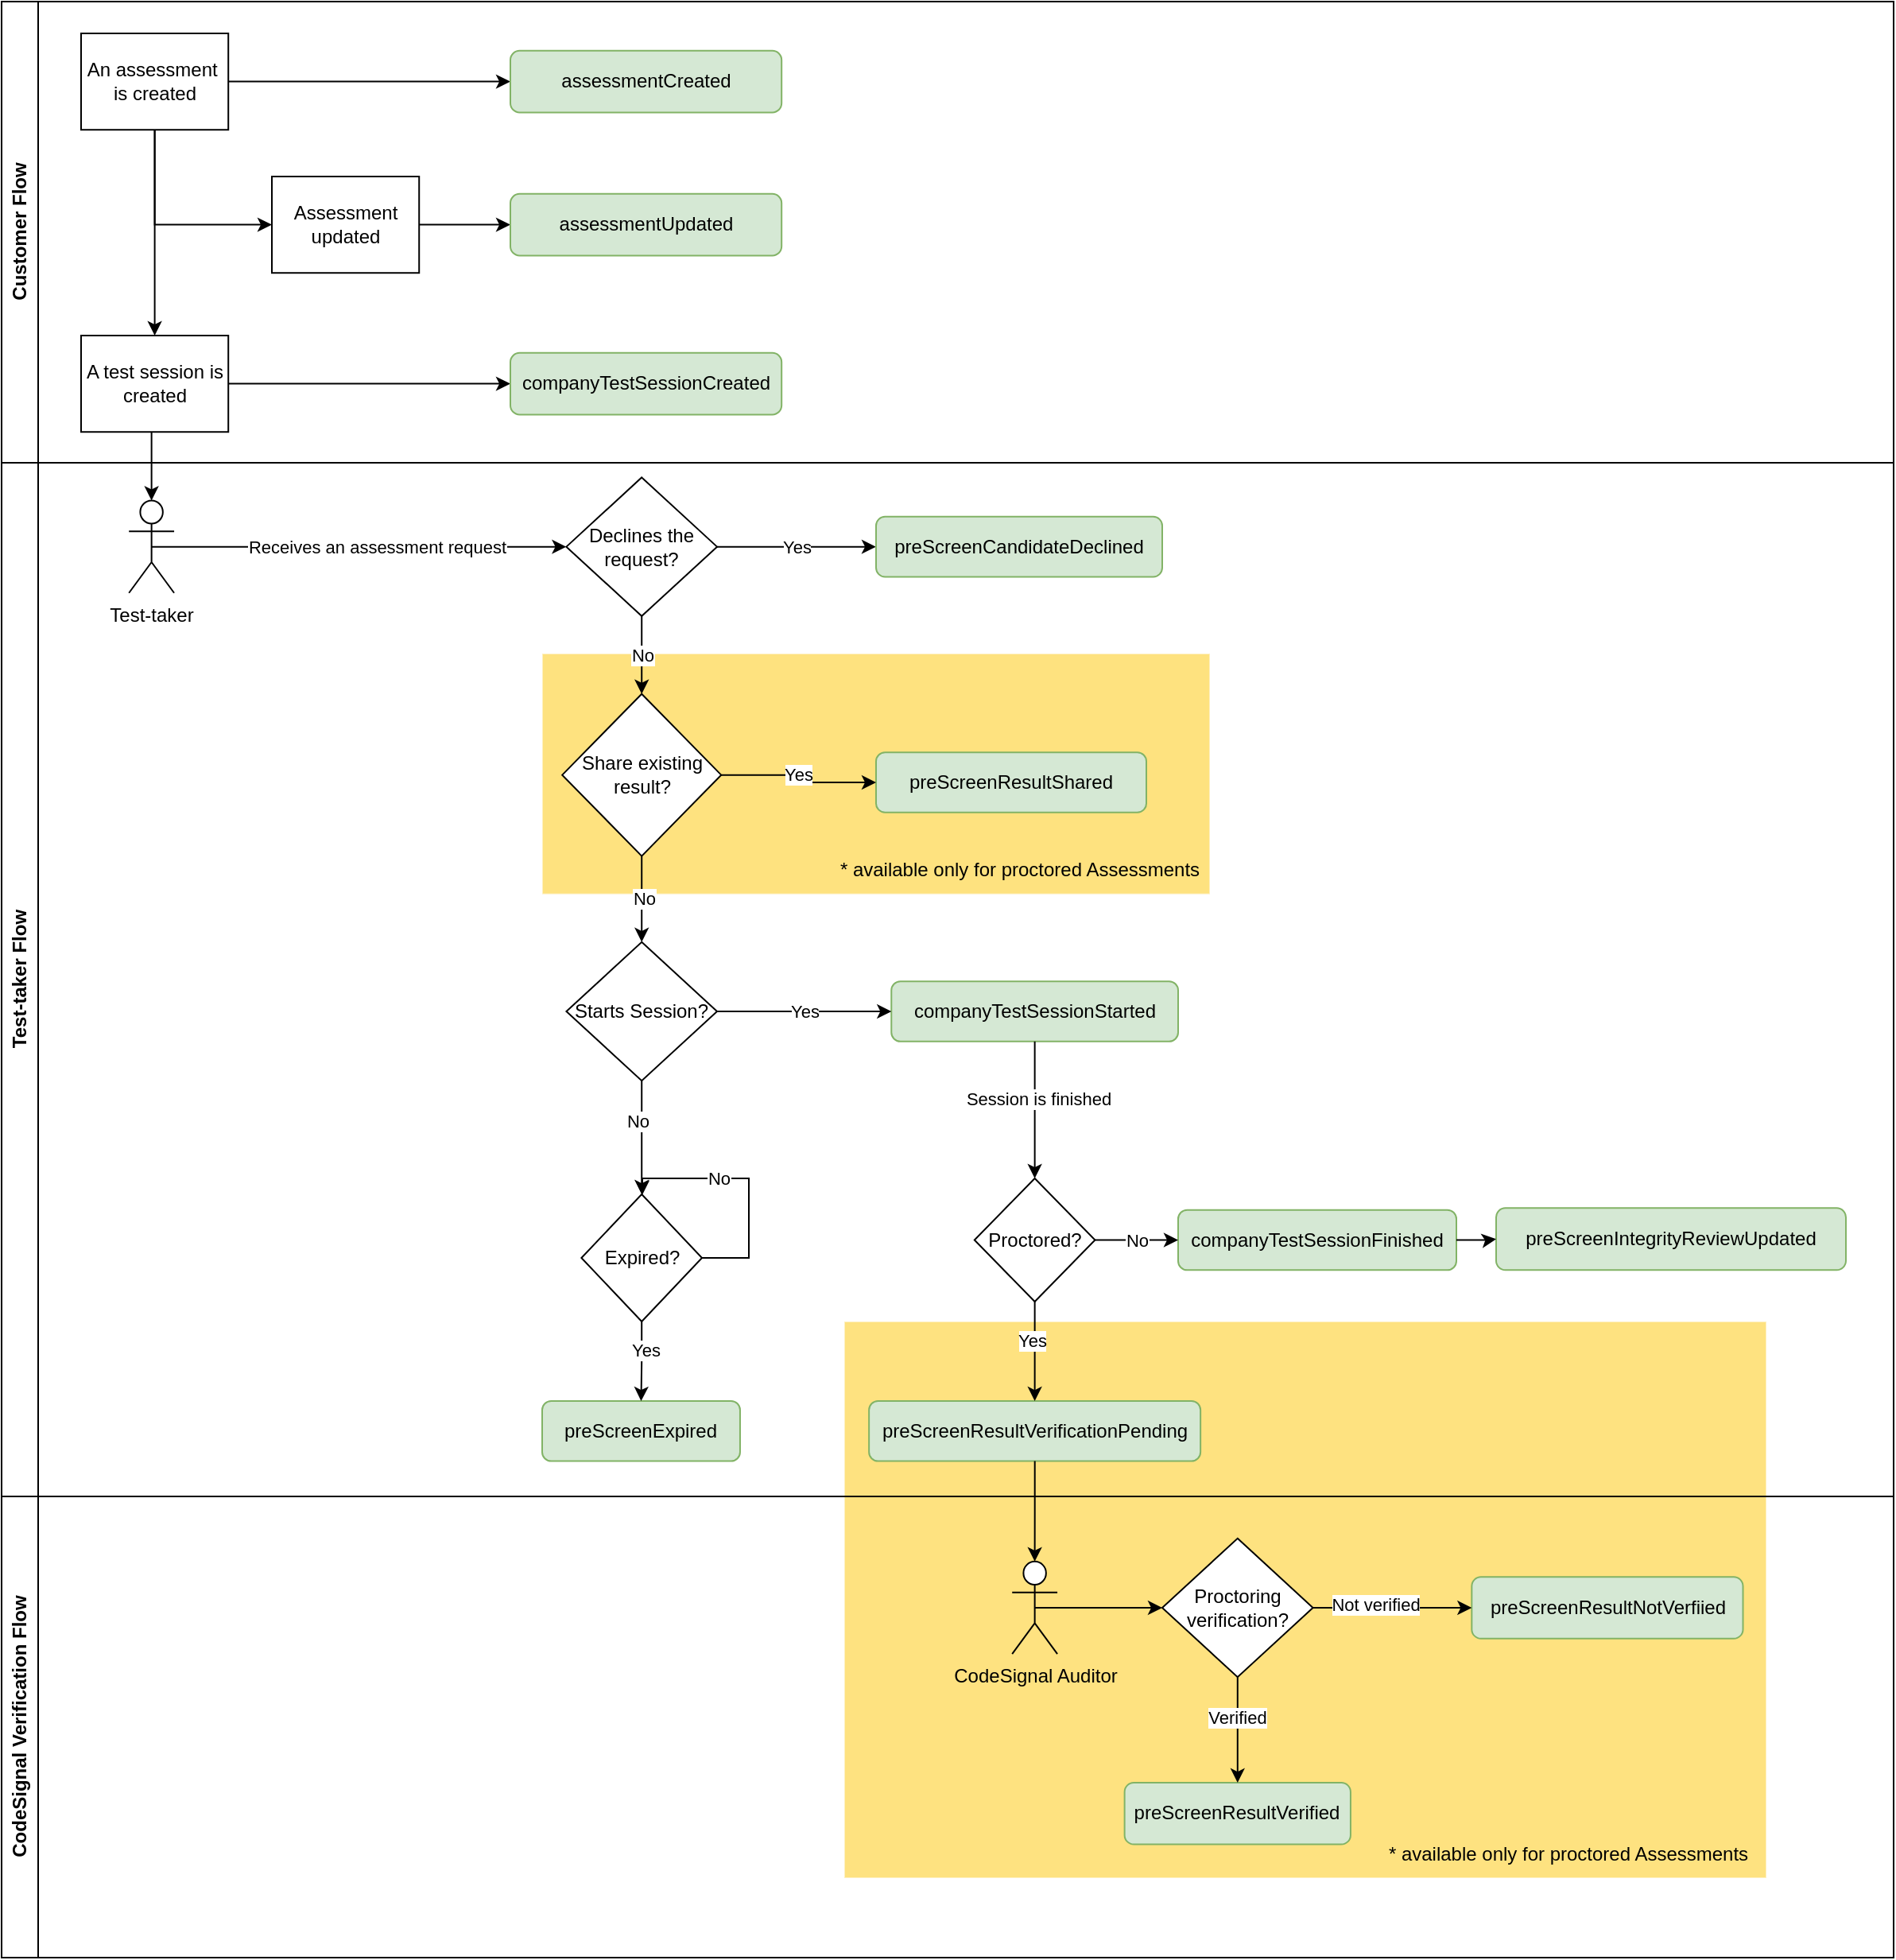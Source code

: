 <mxfile version="27.0.5" pages="2">
  <diagram name="Full e2e flow" id="-uLIBS3auZqD2o7VAEEH">
    <mxGraphModel dx="2066" dy="2234" grid="1" gridSize="10" guides="1" tooltips="1" connect="1" arrows="1" fold="1" page="1" pageScale="1" pageWidth="850" pageHeight="1100" math="0" shadow="0">
      <root>
        <mxCell id="0" />
        <mxCell id="1" parent="0" />
        <mxCell id="CPpAUVVtER4mv7sOXxCY-249" value="CodeSignal Verification Flow" style="swimlane;horizontal=0;whiteSpace=wrap;html=1;" parent="1" vertex="1">
          <mxGeometry x="50" y="740" width="1190" height="290" as="geometry" />
        </mxCell>
        <mxCell id="CPpAUVVtER4mv7sOXxCY-261" value="Customer Flow" style="swimlane;horizontal=0;whiteSpace=wrap;html=1;" parent="1" vertex="1">
          <mxGeometry x="50" y="-200" width="1190" height="290" as="geometry" />
        </mxCell>
        <mxCell id="CPpAUVVtER4mv7sOXxCY-250" value="" style="rounded=0;whiteSpace=wrap;html=1;fillColor=#fec603;strokeColor=#FFFFFF;gradientColor=none;opacity=50;" parent="CPpAUVVtER4mv7sOXxCY-261" vertex="1">
          <mxGeometry x="530" y="830" width="580" height="350" as="geometry" />
        </mxCell>
        <mxCell id="CPpAUVVtER4mv7sOXxCY-251" value="preScreenResultVerified" style="rounded=1;whiteSpace=wrap;html=1;fillColor=#d5e8d4;strokeColor=#82b366;" parent="CPpAUVVtER4mv7sOXxCY-261" vertex="1">
          <mxGeometry x="706.31" y="1120.003" width="142.157" height="38.76" as="geometry" />
        </mxCell>
        <mxCell id="CPpAUVVtER4mv7sOXxCY-252" value="CodeSignal Auditor" style="shape=umlActor;verticalLabelPosition=bottom;verticalAlign=top;outlineConnect=0;html=1;" parent="CPpAUVVtER4mv7sOXxCY-261" vertex="1">
          <mxGeometry x="635.603" y="980.934" width="28.431" height="58.14" as="geometry" />
        </mxCell>
        <mxCell id="CPpAUVVtER4mv7sOXxCY-253" value="Proctoring verification?" style="rhombus;whiteSpace=wrap;html=1;" parent="CPpAUVVtER4mv7sOXxCY-261" vertex="1">
          <mxGeometry x="730.003" y="966.4" width="94.771" height="87.209" as="geometry" />
        </mxCell>
        <mxCell id="CPpAUVVtER4mv7sOXxCY-254" style="edgeStyle=orthogonalEdgeStyle;rounded=0;orthogonalLoop=1;jettySize=auto;html=1;exitX=0.5;exitY=0.5;exitDx=0;exitDy=0;exitPerimeter=0;" parent="CPpAUVVtER4mv7sOXxCY-261" source="CPpAUVVtER4mv7sOXxCY-252" target="CPpAUVVtER4mv7sOXxCY-253" edge="1">
          <mxGeometry relative="1" as="geometry" />
        </mxCell>
        <mxCell id="CPpAUVVtER4mv7sOXxCY-255" style="edgeStyle=orthogonalEdgeStyle;rounded=0;orthogonalLoop=1;jettySize=auto;html=1;exitX=0.5;exitY=1;exitDx=0;exitDy=0;entryX=0.5;entryY=0;entryDx=0;entryDy=0;" parent="CPpAUVVtER4mv7sOXxCY-261" source="CPpAUVVtER4mv7sOXxCY-253" target="CPpAUVVtER4mv7sOXxCY-251" edge="1">
          <mxGeometry relative="1" as="geometry">
            <mxPoint x="763.444" y="1227.403" as="targetPoint" />
          </mxGeometry>
        </mxCell>
        <mxCell id="CPpAUVVtER4mv7sOXxCY-256" value="Verified" style="edgeLabel;html=1;align=center;verticalAlign=middle;resizable=0;points=[];" parent="CPpAUVVtER4mv7sOXxCY-255" vertex="1" connectable="0">
          <mxGeometry x="-0.226" y="-1" relative="1" as="geometry">
            <mxPoint as="offset" />
          </mxGeometry>
        </mxCell>
        <mxCell id="CPpAUVVtER4mv7sOXxCY-257" value="preScreenResultNotVerfiied" style="rounded=1;whiteSpace=wrap;html=1;fillColor=#d5e8d4;strokeColor=#82b366;" parent="CPpAUVVtER4mv7sOXxCY-261" vertex="1">
          <mxGeometry x="924.672" y="990.624" width="170.588" height="38.76" as="geometry" />
        </mxCell>
        <mxCell id="CPpAUVVtER4mv7sOXxCY-258" style="edgeStyle=orthogonalEdgeStyle;rounded=0;orthogonalLoop=1;jettySize=auto;html=1;exitX=1;exitY=0.5;exitDx=0;exitDy=0;" parent="CPpAUVVtER4mv7sOXxCY-261" source="CPpAUVVtER4mv7sOXxCY-253" target="CPpAUVVtER4mv7sOXxCY-257" edge="1">
          <mxGeometry relative="1" as="geometry">
            <mxPoint x="950" y="1022" as="targetPoint" />
          </mxGeometry>
        </mxCell>
        <mxCell id="CPpAUVVtER4mv7sOXxCY-259" value="Not verified" style="edgeLabel;html=1;align=center;verticalAlign=middle;resizable=0;points=[];" parent="CPpAUVVtER4mv7sOXxCY-258" vertex="1" connectable="0">
          <mxGeometry x="-0.234" y="-1" relative="1" as="geometry">
            <mxPoint y="-3" as="offset" />
          </mxGeometry>
        </mxCell>
        <mxCell id="CPpAUVVtER4mv7sOXxCY-260" value="* available only for proctored Assessments" style="text;html=1;align=center;verticalAlign=middle;resizable=0;points=[];autosize=1;strokeColor=none;fillColor=none;" parent="CPpAUVVtER4mv7sOXxCY-261" vertex="1">
          <mxGeometry x="860" y="1150.0" width="250" height="30" as="geometry" />
        </mxCell>
        <mxCell id="CPpAUVVtER4mv7sOXxCY-313" style="edgeStyle=orthogonalEdgeStyle;rounded=0;orthogonalLoop=1;jettySize=auto;html=1;entryX=0;entryY=0.5;entryDx=0;entryDy=0;" parent="CPpAUVVtER4mv7sOXxCY-261" source="CPpAUVVtER4mv7sOXxCY-262" target="CPpAUVVtER4mv7sOXxCY-263" edge="1">
          <mxGeometry relative="1" as="geometry" />
        </mxCell>
        <mxCell id="CPpAUVVtER4mv7sOXxCY-262" value="A test session is created" style="rounded=0;whiteSpace=wrap;html=1;" parent="CPpAUVVtER4mv7sOXxCY-261" vertex="1">
          <mxGeometry x="50" y="210" width="92.61" height="60.62" as="geometry" />
        </mxCell>
        <mxCell id="CPpAUVVtER4mv7sOXxCY-263" value="companyTestSessionCreated" style="rounded=1;whiteSpace=wrap;html=1;fillColor=#d5e8d4;strokeColor=#82b366;" parent="CPpAUVVtER4mv7sOXxCY-261" vertex="1">
          <mxGeometry x="320.0" y="220.93" width="170.588" height="38.76" as="geometry" />
        </mxCell>
        <mxCell id="xORYXVtoqB9YPtVwA8qS-2" style="edgeStyle=orthogonalEdgeStyle;rounded=0;orthogonalLoop=1;jettySize=auto;html=1;entryX=0;entryY=0.5;entryDx=0;entryDy=0;" edge="1" parent="CPpAUVVtER4mv7sOXxCY-261" source="CPpAUVVtER4mv7sOXxCY-304" target="CPpAUVVtER4mv7sOXxCY-305">
          <mxGeometry relative="1" as="geometry" />
        </mxCell>
        <mxCell id="xORYXVtoqB9YPtVwA8qS-6" style="edgeStyle=orthogonalEdgeStyle;rounded=0;orthogonalLoop=1;jettySize=auto;html=1;entryX=0.5;entryY=0;entryDx=0;entryDy=0;" edge="1" parent="CPpAUVVtER4mv7sOXxCY-261" source="CPpAUVVtER4mv7sOXxCY-304" target="CPpAUVVtER4mv7sOXxCY-262">
          <mxGeometry relative="1" as="geometry" />
        </mxCell>
        <mxCell id="xORYXVtoqB9YPtVwA8qS-7" style="edgeStyle=orthogonalEdgeStyle;rounded=0;orthogonalLoop=1;jettySize=auto;html=1;entryX=0;entryY=0.5;entryDx=0;entryDy=0;" edge="1" parent="CPpAUVVtER4mv7sOXxCY-261" source="CPpAUVVtER4mv7sOXxCY-304" target="CPpAUVVtER4mv7sOXxCY-307">
          <mxGeometry relative="1" as="geometry">
            <Array as="points">
              <mxPoint x="96" y="140" />
            </Array>
          </mxGeometry>
        </mxCell>
        <mxCell id="CPpAUVVtER4mv7sOXxCY-305" value="assessmentCreated" style="rounded=1;whiteSpace=wrap;html=1;fillColor=#d5e8d4;strokeColor=#82b366;" parent="CPpAUVVtER4mv7sOXxCY-261" vertex="1">
          <mxGeometry x="320" y="30.93" width="170.588" height="38.76" as="geometry" />
        </mxCell>
        <mxCell id="CPpAUVVtER4mv7sOXxCY-309" value="" style="edgeStyle=orthogonalEdgeStyle;rounded=0;orthogonalLoop=1;jettySize=auto;html=1;entryX=0;entryY=0.5;entryDx=0;entryDy=0;" parent="CPpAUVVtER4mv7sOXxCY-261" source="CPpAUVVtER4mv7sOXxCY-307" target="CPpAUVVtER4mv7sOXxCY-308" edge="1">
          <mxGeometry relative="1" as="geometry" />
        </mxCell>
        <mxCell id="CPpAUVVtER4mv7sOXxCY-307" value="Assessment updated" style="rounded=0;whiteSpace=wrap;html=1;" parent="CPpAUVVtER4mv7sOXxCY-261" vertex="1">
          <mxGeometry x="170" y="110" width="92.61" height="60.62" as="geometry" />
        </mxCell>
        <mxCell id="CPpAUVVtER4mv7sOXxCY-308" value="assessmentUpdated" style="rounded=1;whiteSpace=wrap;html=1;fillColor=#d5e8d4;strokeColor=#82b366;" parent="CPpAUVVtER4mv7sOXxCY-261" vertex="1">
          <mxGeometry x="320" y="120.93" width="170.588" height="38.76" as="geometry" />
        </mxCell>
        <mxCell id="CPpAUVVtER4mv7sOXxCY-266" value="" style="rounded=0;whiteSpace=wrap;html=1;fillColor=#fec600ff;strokeColor=#FFFFFF;opacity=50;" parent="CPpAUVVtER4mv7sOXxCY-261" vertex="1">
          <mxGeometry x="340" y="410" width="420" height="151.32" as="geometry" />
        </mxCell>
        <mxCell id="CPpAUVVtER4mv7sOXxCY-267" value="Test-taker" style="shape=umlActor;verticalLabelPosition=bottom;verticalAlign=top;html=1;outlineConnect=0;" parent="CPpAUVVtER4mv7sOXxCY-261" vertex="1">
          <mxGeometry x="80.098" y="313.745" width="28.431" height="58.14" as="geometry" />
        </mxCell>
        <mxCell id="CPpAUVVtER4mv7sOXxCY-268" value="Starts Session?" style="rhombus;whiteSpace=wrap;html=1;" parent="CPpAUVVtER4mv7sOXxCY-261" vertex="1">
          <mxGeometry x="355.226" y="591.397" width="94.771" height="87.209" as="geometry" />
        </mxCell>
        <mxCell id="CPpAUVVtER4mv7sOXxCY-269" style="edgeStyle=orthogonalEdgeStyle;rounded=0;orthogonalLoop=1;jettySize=auto;html=1;exitX=0.5;exitY=0.5;exitDx=0;exitDy=0;exitPerimeter=0;entryX=0;entryY=0.5;entryDx=0;entryDy=0;" parent="CPpAUVVtER4mv7sOXxCY-261" source="CPpAUVVtER4mv7sOXxCY-267" target="CPpAUVVtER4mv7sOXxCY-287" edge="1">
          <mxGeometry relative="1" as="geometry">
            <mxPoint x="292.386" y="352.984" as="targetPoint" />
          </mxGeometry>
        </mxCell>
        <mxCell id="CPpAUVVtER4mv7sOXxCY-270" value="Receives an assessment request" style="edgeLabel;html=1;align=center;verticalAlign=middle;resizable=0;points=[];" parent="CPpAUVVtER4mv7sOXxCY-269" vertex="1" connectable="0">
          <mxGeometry x="0.234" y="1" relative="1" as="geometry">
            <mxPoint x="-20" y="1" as="offset" />
          </mxGeometry>
        </mxCell>
        <mxCell id="CPpAUVVtER4mv7sOXxCY-271" value="companyTestSessionStarted" style="rounded=1;whiteSpace=wrap;html=1;fillColor=#d5e8d4;strokeColor=#82b366;" parent="CPpAUVVtER4mv7sOXxCY-261" vertex="1">
          <mxGeometry x="559.64" y="616.11" width="180.36" height="37.79" as="geometry" />
        </mxCell>
        <mxCell id="CPpAUVVtER4mv7sOXxCY-272" value="Yes" style="edgeStyle=orthogonalEdgeStyle;rounded=0;orthogonalLoop=1;jettySize=auto;html=1;entryX=0;entryY=0.5;entryDx=0;entryDy=0;" parent="CPpAUVVtER4mv7sOXxCY-261" source="CPpAUVVtER4mv7sOXxCY-268" target="CPpAUVVtER4mv7sOXxCY-271" edge="1">
          <mxGeometry relative="1" as="geometry">
            <mxPoint x="387.157" y="403.372" as="sourcePoint" />
          </mxGeometry>
        </mxCell>
        <mxCell id="CPpAUVVtER4mv7sOXxCY-273" value="Proctored?" style="rhombus;whiteSpace=wrap;html=1;" parent="CPpAUVVtER4mv7sOXxCY-261" vertex="1">
          <mxGeometry x="611.911" y="740.0" width="75.817" height="77.519" as="geometry" />
        </mxCell>
        <mxCell id="CPpAUVVtER4mv7sOXxCY-274" style="edgeStyle=orthogonalEdgeStyle;rounded=0;orthogonalLoop=1;jettySize=auto;html=1;exitX=0.5;exitY=1;exitDx=0;exitDy=0;entryX=0.5;entryY=0;entryDx=0;entryDy=0;" parent="CPpAUVVtER4mv7sOXxCY-261" source="CPpAUVVtER4mv7sOXxCY-271" target="CPpAUVVtER4mv7sOXxCY-273" edge="1">
          <mxGeometry relative="1" as="geometry" />
        </mxCell>
        <mxCell id="CPpAUVVtER4mv7sOXxCY-275" value="Session is finished" style="edgeLabel;html=1;align=center;verticalAlign=middle;resizable=0;points=[];" parent="CPpAUVVtER4mv7sOXxCY-274" vertex="1" connectable="0">
          <mxGeometry x="-0.164" y="2" relative="1" as="geometry">
            <mxPoint as="offset" />
          </mxGeometry>
        </mxCell>
        <mxCell id="CPpAUVVtER4mv7sOXxCY-277" value="companyTestSessionFinished" style="rounded=1;whiteSpace=wrap;html=1;fillColor=#d5e8d4;strokeColor=#82b366;" parent="CPpAUVVtER4mv7sOXxCY-261" vertex="1">
          <mxGeometry x="740" y="759.86" width="175" height="37.79" as="geometry" />
        </mxCell>
        <mxCell id="CPpAUVVtER4mv7sOXxCY-278" value="No" style="edgeStyle=orthogonalEdgeStyle;rounded=0;orthogonalLoop=1;jettySize=auto;html=1;exitX=1;exitY=0.5;exitDx=0;exitDy=0;entryX=0;entryY=0.5;entryDx=0;entryDy=0;" parent="CPpAUVVtER4mv7sOXxCY-261" source="CPpAUVVtER4mv7sOXxCY-273" target="CPpAUVVtER4mv7sOXxCY-277" edge="1">
          <mxGeometry relative="1" as="geometry">
            <mxPoint x="676.209" y="1130.116" as="targetPoint" />
          </mxGeometry>
        </mxCell>
        <mxCell id="CPpAUVVtER4mv7sOXxCY-279" value="preScreenExpired" style="rounded=1;whiteSpace=wrap;html=1;fillColor=#d5e8d4;strokeColor=#82b366;" parent="CPpAUVVtER4mv7sOXxCY-261" vertex="1">
          <mxGeometry x="340" y="880" width="124.48" height="37.79" as="geometry" />
        </mxCell>
        <mxCell id="CPpAUVVtER4mv7sOXxCY-280" style="edgeStyle=orthogonalEdgeStyle;rounded=0;orthogonalLoop=1;jettySize=auto;html=1;entryX=0.5;entryY=0;entryDx=0;entryDy=0;" parent="CPpAUVVtER4mv7sOXxCY-261" source="CPpAUVVtER4mv7sOXxCY-284" target="CPpAUVVtER4mv7sOXxCY-279" edge="1">
          <mxGeometry relative="1" as="geometry">
            <mxPoint x="340.719" y="844.264" as="sourcePoint" />
          </mxGeometry>
        </mxCell>
        <mxCell id="CPpAUVVtER4mv7sOXxCY-281" value="Yes" style="edgeLabel;html=1;align=center;verticalAlign=middle;resizable=0;points=[];" parent="CPpAUVVtER4mv7sOXxCY-280" vertex="1" connectable="0">
          <mxGeometry x="-0.3" y="2" relative="1" as="geometry">
            <mxPoint as="offset" />
          </mxGeometry>
        </mxCell>
        <mxCell id="CPpAUVVtER4mv7sOXxCY-282" value="" style="edgeStyle=orthogonalEdgeStyle;rounded=0;orthogonalLoop=1;jettySize=auto;html=1;" parent="CPpAUVVtER4mv7sOXxCY-261" source="CPpAUVVtER4mv7sOXxCY-268" target="CPpAUVVtER4mv7sOXxCY-284" edge="1">
          <mxGeometry relative="1" as="geometry">
            <mxPoint x="339.636" y="820.039" as="targetPoint" />
            <mxPoint x="339.771" y="689.225" as="sourcePoint" />
          </mxGeometry>
        </mxCell>
        <mxCell id="CPpAUVVtER4mv7sOXxCY-283" value="No" style="edgeLabel;html=1;align=center;verticalAlign=middle;resizable=0;points=[];" parent="CPpAUVVtER4mv7sOXxCY-282" vertex="1" connectable="0">
          <mxGeometry x="-0.302" y="-3" relative="1" as="geometry">
            <mxPoint as="offset" />
          </mxGeometry>
        </mxCell>
        <mxCell id="CPpAUVVtER4mv7sOXxCY-284" value="Expired?" style="rhombus;whiteSpace=wrap;html=1;" parent="CPpAUVVtER4mv7sOXxCY-261" vertex="1">
          <mxGeometry x="364.7" y="750" width="75.82" height="80" as="geometry" />
        </mxCell>
        <mxCell id="CPpAUVVtER4mv7sOXxCY-285" value="Yes" style="edgeStyle=orthogonalEdgeStyle;rounded=0;orthogonalLoop=1;jettySize=auto;html=1;exitX=1;exitY=0.5;exitDx=0;exitDy=0;entryX=0;entryY=0.5;entryDx=0;entryDy=0;" parent="CPpAUVVtER4mv7sOXxCY-261" source="CPpAUVVtER4mv7sOXxCY-287" target="CPpAUVVtER4mv7sOXxCY-288" edge="1">
          <mxGeometry relative="1" as="geometry" />
        </mxCell>
        <mxCell id="CPpAUVVtER4mv7sOXxCY-286" value="No" style="edgeStyle=orthogonalEdgeStyle;rounded=0;orthogonalLoop=1;jettySize=auto;html=1;exitX=0.5;exitY=1;exitDx=0;exitDy=0;entryX=0.5;entryY=0;entryDx=0;entryDy=0;" parent="CPpAUVVtER4mv7sOXxCY-261" source="CPpAUVVtER4mv7sOXxCY-287" target="CPpAUVVtER4mv7sOXxCY-291" edge="1">
          <mxGeometry relative="1" as="geometry" />
        </mxCell>
        <mxCell id="CPpAUVVtER4mv7sOXxCY-287" value="Declines the request?" style="rhombus;whiteSpace=wrap;html=1;" parent="CPpAUVVtER4mv7sOXxCY-261" vertex="1">
          <mxGeometry x="355.226" y="299.21" width="94.771" height="87.209" as="geometry" />
        </mxCell>
        <mxCell id="CPpAUVVtER4mv7sOXxCY-288" value="preScreenCandidateDeclined" style="rounded=1;whiteSpace=wrap;html=1;fillColor=#d5e8d4;strokeColor=#82b366;" parent="CPpAUVVtER4mv7sOXxCY-261" vertex="1">
          <mxGeometry x="550" y="323.92" width="180" height="37.79" as="geometry" />
        </mxCell>
        <mxCell id="CPpAUVVtER4mv7sOXxCY-289" style="edgeStyle=orthogonalEdgeStyle;rounded=0;orthogonalLoop=1;jettySize=auto;html=1;exitX=0.5;exitY=1;exitDx=0;exitDy=0;entryX=0.5;entryY=0;entryDx=0;entryDy=0;" parent="CPpAUVVtER4mv7sOXxCY-261" source="CPpAUVVtER4mv7sOXxCY-291" target="CPpAUVVtER4mv7sOXxCY-268" edge="1">
          <mxGeometry relative="1" as="geometry" />
        </mxCell>
        <mxCell id="CPpAUVVtER4mv7sOXxCY-290" value="No" style="edgeLabel;html=1;align=center;verticalAlign=middle;resizable=0;points=[];" parent="CPpAUVVtER4mv7sOXxCY-289" vertex="1" connectable="0">
          <mxGeometry x="-0.029" y="1" relative="1" as="geometry">
            <mxPoint as="offset" />
          </mxGeometry>
        </mxCell>
        <mxCell id="CPpAUVVtER4mv7sOXxCY-291" value="Share existing result?" style="rhombus;whiteSpace=wrap;html=1;" parent="CPpAUVVtER4mv7sOXxCY-261" vertex="1">
          <mxGeometry x="352.61" y="435.35" width="100" height="101.94" as="geometry" />
        </mxCell>
        <mxCell id="CPpAUVVtER4mv7sOXxCY-292" value="preScreenResultShared" style="rounded=1;whiteSpace=wrap;html=1;fillColor=#d5e8d4;strokeColor=#82b366;" parent="CPpAUVVtER4mv7sOXxCY-261" vertex="1">
          <mxGeometry x="550" y="472.07" width="170" height="37.79" as="geometry" />
        </mxCell>
        <mxCell id="CPpAUVVtER4mv7sOXxCY-293" value="" style="edgeStyle=orthogonalEdgeStyle;rounded=0;orthogonalLoop=1;jettySize=auto;html=1;" parent="CPpAUVVtER4mv7sOXxCY-261" source="CPpAUVVtER4mv7sOXxCY-291" target="CPpAUVVtER4mv7sOXxCY-292" edge="1">
          <mxGeometry relative="1" as="geometry" />
        </mxCell>
        <mxCell id="CPpAUVVtER4mv7sOXxCY-294" value="Yes" style="edgeLabel;html=1;align=center;verticalAlign=middle;resizable=0;points=[];" parent="CPpAUVVtER4mv7sOXxCY-293" vertex="1" connectable="0">
          <mxGeometry x="-0.058" y="2" relative="1" as="geometry">
            <mxPoint y="1" as="offset" />
          </mxGeometry>
        </mxCell>
        <mxCell id="CPpAUVVtER4mv7sOXxCY-295" value="No" style="edgeStyle=orthogonalEdgeStyle;rounded=0;orthogonalLoop=1;jettySize=auto;html=1;exitX=1;exitY=0.5;exitDx=0;exitDy=0;" parent="CPpAUVVtER4mv7sOXxCY-261" source="CPpAUVVtER4mv7sOXxCY-284" target="CPpAUVVtER4mv7sOXxCY-284" edge="1">
          <mxGeometry x="0.25" relative="1" as="geometry">
            <Array as="points">
              <mxPoint x="470" y="790" />
              <mxPoint x="470" y="740" />
              <mxPoint x="403" y="740" />
            </Array>
            <mxPoint as="offset" />
            <mxPoint x="80" y="730" as="targetPoint" />
            <mxPoint x="474.54" y="800" as="sourcePoint" />
          </mxGeometry>
        </mxCell>
        <mxCell id="CPpAUVVtER4mv7sOXxCY-296" value="* available only for proctored Assessments" style="text;html=1;align=center;verticalAlign=middle;resizable=0;points=[];autosize=1;strokeColor=none;fillColor=none;" parent="CPpAUVVtER4mv7sOXxCY-261" vertex="1">
          <mxGeometry x="515" y="531.32" width="250" height="30" as="geometry" />
        </mxCell>
        <mxCell id="CPpAUVVtER4mv7sOXxCY-299" value="preScreenResultVerificationPending" style="rounded=1;whiteSpace=wrap;html=1;fillColor=#d5e8d4;strokeColor=#82b366;" parent="CPpAUVVtER4mv7sOXxCY-261" vertex="1">
          <mxGeometry x="545.571" y="880.003" width="208.497" height="37.791" as="geometry" />
        </mxCell>
        <mxCell id="CPpAUVVtER4mv7sOXxCY-300" style="edgeStyle=orthogonalEdgeStyle;rounded=0;orthogonalLoop=1;jettySize=auto;html=1;entryX=0.5;entryY=0;entryDx=0;entryDy=0;entryPerimeter=0;" parent="CPpAUVVtER4mv7sOXxCY-261" source="CPpAUVVtER4mv7sOXxCY-299" target="CPpAUVVtER4mv7sOXxCY-252" edge="1">
          <mxGeometry relative="1" as="geometry" />
        </mxCell>
        <mxCell id="CPpAUVVtER4mv7sOXxCY-301" style="edgeStyle=orthogonalEdgeStyle;rounded=0;orthogonalLoop=1;jettySize=auto;html=1;exitX=0.5;exitY=1;exitDx=0;exitDy=0;entryX=0.5;entryY=0;entryDx=0;entryDy=0;" parent="CPpAUVVtER4mv7sOXxCY-261" source="CPpAUVVtER4mv7sOXxCY-273" target="CPpAUVVtER4mv7sOXxCY-299" edge="1">
          <mxGeometry relative="1" as="geometry">
            <mxPoint x="571.961" y="1275.465" as="targetPoint" />
          </mxGeometry>
        </mxCell>
        <mxCell id="CPpAUVVtER4mv7sOXxCY-302" value="Yes" style="edgeLabel;html=1;align=center;verticalAlign=middle;resizable=0;points=[];" parent="CPpAUVVtER4mv7sOXxCY-301" vertex="1" connectable="0">
          <mxGeometry x="-0.231" y="-2" relative="1" as="geometry">
            <mxPoint as="offset" />
          </mxGeometry>
        </mxCell>
        <mxCell id="CPpAUVVtER4mv7sOXxCY-314" style="edgeStyle=orthogonalEdgeStyle;rounded=0;orthogonalLoop=1;jettySize=auto;html=1;entryX=0.5;entryY=0;entryDx=0;entryDy=0;entryPerimeter=0;" parent="CPpAUVVtER4mv7sOXxCY-261" source="CPpAUVVtER4mv7sOXxCY-262" target="CPpAUVVtER4mv7sOXxCY-267" edge="1">
          <mxGeometry relative="1" as="geometry">
            <Array as="points">
              <mxPoint x="94" y="242" />
            </Array>
          </mxGeometry>
        </mxCell>
        <mxCell id="CPpAUVVtER4mv7sOXxCY-304" value="An assessment&amp;nbsp; is created" style="rounded=0;whiteSpace=wrap;html=1;" parent="CPpAUVVtER4mv7sOXxCY-261" vertex="1">
          <mxGeometry x="50" y="20" width="92.61" height="60.62" as="geometry" />
        </mxCell>
        <mxCell id="CPpAUVVtER4mv7sOXxCY-265" value="Test-taker Flow" style="swimlane;horizontal=0;whiteSpace=wrap;html=1;" parent="1" vertex="1">
          <mxGeometry x="50" y="90" width="1190" height="650" as="geometry" />
        </mxCell>
        <mxCell id="CPpAUVVtER4mv7sOXxCY-297" value="preScreenIntegrityReviewUpdated" style="rounded=1;whiteSpace=wrap;html=1;fillColor=#d5e8d4;strokeColor=#82b366;" parent="CPpAUVVtER4mv7sOXxCY-265" vertex="1">
          <mxGeometry x="940" y="468.65" width="220" height="39" as="geometry" />
        </mxCell>
        <mxCell id="xORYXVtoqB9YPtVwA8qS-8" style="edgeStyle=orthogonalEdgeStyle;rounded=0;orthogonalLoop=1;jettySize=auto;html=1;entryX=0;entryY=0.5;entryDx=0;entryDy=0;" edge="1" parent="1" source="CPpAUVVtER4mv7sOXxCY-277" target="CPpAUVVtER4mv7sOXxCY-297">
          <mxGeometry relative="1" as="geometry" />
        </mxCell>
      </root>
    </mxGraphModel>
  </diagram>
  <diagram id="CuMqn6i5V8nrShDxbMs7" name="Separate webhooks">
    <mxGraphModel dx="1377" dy="756" grid="1" gridSize="10" guides="1" tooltips="1" connect="1" arrows="1" fold="1" page="1" pageScale="1" pageWidth="850" pageHeight="1100" math="0" shadow="0">
      <root>
        <mxCell id="0" />
        <mxCell id="1" parent="0" />
        <mxCell id="yj3C3xna5A9p5lzcWIbm-1" value="CodeSignal Verification Flow" style="swimlane;horizontal=0;whiteSpace=wrap;html=1;" vertex="1" parent="1">
          <mxGeometry x="240" y="1360" width="810" height="310" as="geometry">
            <mxRectangle x="70" y="890" width="40" height="180" as="alternateBounds" />
          </mxGeometry>
        </mxCell>
        <mxCell id="yj3C3xna5A9p5lzcWIbm-2" value="" style="rounded=0;whiteSpace=wrap;html=1;fillColor=#fec600ff;strokeColor=#FFFFFF;opacity=50;" vertex="1" parent="yj3C3xna5A9p5lzcWIbm-1">
          <mxGeometry x="40" y="21.18" width="750" height="282.32" as="geometry" />
        </mxCell>
        <mxCell id="yj3C3xna5A9p5lzcWIbm-3" style="edgeStyle=orthogonalEdgeStyle;rounded=0;orthogonalLoop=1;jettySize=auto;html=1;exitX=0.5;exitY=0.5;exitDx=0;exitDy=0;exitPerimeter=0;" edge="1" parent="yj3C3xna5A9p5lzcWIbm-1" source="yj3C3xna5A9p5lzcWIbm-4" target="yj3C3xna5A9p5lzcWIbm-9">
          <mxGeometry relative="1" as="geometry" />
        </mxCell>
        <mxCell id="yj3C3xna5A9p5lzcWIbm-4" value="CodeSignal Auditor" style="shape=umlActor;verticalLabelPosition=bottom;verticalAlign=top;html=1;outlineConnect=0;" vertex="1" parent="yj3C3xna5A9p5lzcWIbm-1">
          <mxGeometry x="80" y="54.5" width="30" height="60" as="geometry" />
        </mxCell>
        <mxCell id="yj3C3xna5A9p5lzcWIbm-5" style="edgeStyle=orthogonalEdgeStyle;rounded=0;orthogonalLoop=1;jettySize=auto;html=1;exitX=0.5;exitY=1;exitDx=0;exitDy=0;entryX=0.5;entryY=0;entryDx=0;entryDy=0;" edge="1" parent="yj3C3xna5A9p5lzcWIbm-1" source="yj3C3xna5A9p5lzcWIbm-9" target="yj3C3xna5A9p5lzcWIbm-10">
          <mxGeometry relative="1" as="geometry">
            <mxPoint x="270.048" y="234.5" as="targetPoint" />
          </mxGeometry>
        </mxCell>
        <mxCell id="yj3C3xna5A9p5lzcWIbm-6" value="Verified" style="edgeLabel;html=1;align=center;verticalAlign=middle;resizable=0;points=[];" vertex="1" connectable="0" parent="yj3C3xna5A9p5lzcWIbm-5">
          <mxGeometry x="-0.226" y="-1" relative="1" as="geometry">
            <mxPoint as="offset" />
          </mxGeometry>
        </mxCell>
        <mxCell id="yj3C3xna5A9p5lzcWIbm-7" style="edgeStyle=orthogonalEdgeStyle;rounded=0;orthogonalLoop=1;jettySize=auto;html=1;exitX=1;exitY=0.5;exitDx=0;exitDy=0;entryX=0;entryY=0.5;entryDx=0;entryDy=0;" edge="1" parent="yj3C3xna5A9p5lzcWIbm-1" source="yj3C3xna5A9p5lzcWIbm-9" target="yj3C3xna5A9p5lzcWIbm-11">
          <mxGeometry relative="1" as="geometry">
            <mxPoint x="530" y="84.405" as="targetPoint" />
          </mxGeometry>
        </mxCell>
        <mxCell id="yj3C3xna5A9p5lzcWIbm-8" value="Not verified" style="edgeLabel;html=1;align=center;verticalAlign=middle;resizable=0;points=[];" vertex="1" connectable="0" parent="yj3C3xna5A9p5lzcWIbm-7">
          <mxGeometry x="-0.234" y="-1" relative="1" as="geometry">
            <mxPoint y="-3" as="offset" />
          </mxGeometry>
        </mxCell>
        <mxCell id="yj3C3xna5A9p5lzcWIbm-9" value="Proctoring verification?" style="rhombus;whiteSpace=wrap;html=1;" vertex="1" parent="yj3C3xna5A9p5lzcWIbm-1">
          <mxGeometry x="220" y="39.5" width="100" height="90" as="geometry" />
        </mxCell>
        <mxCell id="yj3C3xna5A9p5lzcWIbm-10" value="preScreenResultVerified" style="rounded=1;whiteSpace=wrap;html=1;fillColor=#d5e8d4;strokeColor=#82b366;" vertex="1" parent="yj3C3xna5A9p5lzcWIbm-1">
          <mxGeometry x="195" y="244.5" width="150" height="40" as="geometry" />
        </mxCell>
        <mxCell id="yj3C3xna5A9p5lzcWIbm-11" value="preScreenResultNotVerfiied" style="rounded=1;whiteSpace=wrap;html=1;fillColor=#d5e8d4;strokeColor=#82b366;" vertex="1" parent="yj3C3xna5A9p5lzcWIbm-1">
          <mxGeometry x="540" y="64.5" width="230" height="40" as="geometry" />
        </mxCell>
        <mxCell id="yj3C3xna5A9p5lzcWIbm-12" value="&lt;span style=&quot;color: rgb(0, 0, 0); font-family: Helvetica; font-size: 12px; font-style: normal; font-variant-ligatures: normal; font-variant-caps: normal; font-weight: 400; letter-spacing: normal; orphans: 2; text-indent: 0px; text-transform: none; widows: 2; word-spacing: 0px; -webkit-text-stroke-width: 0px; white-space: nowrap; text-decoration-thickness: initial; text-decoration-style: initial; text-decoration-color: initial; float: none; display: inline !important;&quot;&gt;* available only for proctored Pre-Screens&lt;/span&gt;" style="text;whiteSpace=wrap;html=1;fillColor=none;align=center;labelBackgroundColor=none;" vertex="1" parent="yj3C3xna5A9p5lzcWIbm-1">
          <mxGeometry x="465" y="270" width="260" height="40" as="geometry" />
        </mxCell>
        <mxCell id="yj3C3xna5A9p5lzcWIbm-13" value="Customer Flow" style="swimlane;horizontal=0;whiteSpace=wrap;html=1;" vertex="1" parent="1">
          <mxGeometry x="230" y="1750" width="520" height="300" as="geometry">
            <mxRectangle x="70" y="1260" width="40" height="110" as="alternateBounds" />
          </mxGeometry>
        </mxCell>
        <mxCell id="SYajN6UNorlnmZXN9S3O-12" style="edgeStyle=orthogonalEdgeStyle;rounded=0;orthogonalLoop=1;jettySize=auto;html=1;entryX=0;entryY=0.5;entryDx=0;entryDy=0;" edge="1" parent="yj3C3xna5A9p5lzcWIbm-13" source="SYajN6UNorlnmZXN9S3O-13" target="SYajN6UNorlnmZXN9S3O-14">
          <mxGeometry relative="1" as="geometry" />
        </mxCell>
        <mxCell id="SYajN6UNorlnmZXN9S3O-13" value="A test session is created" style="rounded=0;whiteSpace=wrap;html=1;" vertex="1" parent="yj3C3xna5A9p5lzcWIbm-13">
          <mxGeometry x="50" y="210.0" width="92.61" height="60.62" as="geometry" />
        </mxCell>
        <mxCell id="SYajN6UNorlnmZXN9S3O-14" value="companyTestSessionCreated" style="rounded=1;whiteSpace=wrap;html=1;fillColor=#d5e8d4;strokeColor=#82b366;" vertex="1" parent="yj3C3xna5A9p5lzcWIbm-13">
          <mxGeometry x="320.0" y="220.93" width="170.588" height="38.76" as="geometry" />
        </mxCell>
        <mxCell id="SYajN6UNorlnmZXN9S3O-15" style="edgeStyle=orthogonalEdgeStyle;rounded=0;orthogonalLoop=1;jettySize=auto;html=1;entryX=0;entryY=0.5;entryDx=0;entryDy=0;" edge="1" parent="yj3C3xna5A9p5lzcWIbm-13" source="SYajN6UNorlnmZXN9S3O-22" target="SYajN6UNorlnmZXN9S3O-18">
          <mxGeometry relative="1" as="geometry" />
        </mxCell>
        <mxCell id="SYajN6UNorlnmZXN9S3O-16" style="edgeStyle=orthogonalEdgeStyle;rounded=0;orthogonalLoop=1;jettySize=auto;html=1;entryX=0.5;entryY=0;entryDx=0;entryDy=0;" edge="1" parent="yj3C3xna5A9p5lzcWIbm-13" source="SYajN6UNorlnmZXN9S3O-22" target="SYajN6UNorlnmZXN9S3O-13">
          <mxGeometry relative="1" as="geometry" />
        </mxCell>
        <mxCell id="SYajN6UNorlnmZXN9S3O-17" style="edgeStyle=orthogonalEdgeStyle;rounded=0;orthogonalLoop=1;jettySize=auto;html=1;entryX=0;entryY=0.5;entryDx=0;entryDy=0;" edge="1" parent="yj3C3xna5A9p5lzcWIbm-13" source="SYajN6UNorlnmZXN9S3O-22" target="SYajN6UNorlnmZXN9S3O-20">
          <mxGeometry relative="1" as="geometry">
            <Array as="points">
              <mxPoint x="96" y="140.0" />
            </Array>
          </mxGeometry>
        </mxCell>
        <mxCell id="SYajN6UNorlnmZXN9S3O-18" value="assessmentCreated" style="rounded=1;whiteSpace=wrap;html=1;fillColor=#d5e8d4;strokeColor=#82b366;" vertex="1" parent="yj3C3xna5A9p5lzcWIbm-13">
          <mxGeometry x="320" y="30.93" width="170.588" height="38.76" as="geometry" />
        </mxCell>
        <mxCell id="SYajN6UNorlnmZXN9S3O-19" value="" style="edgeStyle=orthogonalEdgeStyle;rounded=0;orthogonalLoop=1;jettySize=auto;html=1;entryX=0;entryY=0.5;entryDx=0;entryDy=0;" edge="1" parent="yj3C3xna5A9p5lzcWIbm-13" source="SYajN6UNorlnmZXN9S3O-20" target="SYajN6UNorlnmZXN9S3O-21">
          <mxGeometry relative="1" as="geometry" />
        </mxCell>
        <mxCell id="SYajN6UNorlnmZXN9S3O-20" value="Assessment updated" style="rounded=0;whiteSpace=wrap;html=1;" vertex="1" parent="yj3C3xna5A9p5lzcWIbm-13">
          <mxGeometry x="170" y="110.0" width="92.61" height="60.62" as="geometry" />
        </mxCell>
        <mxCell id="SYajN6UNorlnmZXN9S3O-21" value="assessmentUpdated" style="rounded=1;whiteSpace=wrap;html=1;fillColor=#d5e8d4;strokeColor=#82b366;" vertex="1" parent="yj3C3xna5A9p5lzcWIbm-13">
          <mxGeometry x="320" y="120.93" width="170.588" height="38.76" as="geometry" />
        </mxCell>
        <mxCell id="SYajN6UNorlnmZXN9S3O-22" value="An assessment&amp;nbsp; is created" style="rounded=0;whiteSpace=wrap;html=1;" vertex="1" parent="yj3C3xna5A9p5lzcWIbm-13">
          <mxGeometry x="50" y="20.0" width="92.61" height="60.62" as="geometry" />
        </mxCell>
        <mxCell id="yj3C3xna5A9p5lzcWIbm-17" value="Live Interview Flow" style="swimlane;horizontal=0;whiteSpace=wrap;html=1;" vertex="1" parent="1">
          <mxGeometry x="230" y="2120" width="640" height="410" as="geometry">
            <mxRectangle x="240" y="1990" width="40" height="110" as="alternateBounds" />
          </mxGeometry>
        </mxCell>
        <mxCell id="yj3C3xna5A9p5lzcWIbm-18" value="liveInterviewFinished" style="rounded=1;whiteSpace=wrap;html=1;fillColor=#d5e8d4;strokeColor=#82b366;" vertex="1" parent="yj3C3xna5A9p5lzcWIbm-17">
          <mxGeometry x="46" y="340" width="180" height="40" as="geometry" />
        </mxCell>
        <mxCell id="yj3C3xna5A9p5lzcWIbm-19" value="" style="edgeStyle=orthogonalEdgeStyle;rounded=0;orthogonalLoop=1;jettySize=auto;html=1;" edge="1" parent="yj3C3xna5A9p5lzcWIbm-17" source="yj3C3xna5A9p5lzcWIbm-21" target="yj3C3xna5A9p5lzcWIbm-25">
          <mxGeometry relative="1" as="geometry" />
        </mxCell>
        <mxCell id="yj3C3xna5A9p5lzcWIbm-20" style="edgeStyle=orthogonalEdgeStyle;rounded=0;orthogonalLoop=1;jettySize=auto;html=1;" edge="1" parent="yj3C3xna5A9p5lzcWIbm-17" source="yj3C3xna5A9p5lzcWIbm-21" target="yj3C3xna5A9p5lzcWIbm-30">
          <mxGeometry relative="1" as="geometry" />
        </mxCell>
        <mxCell id="yj3C3xna5A9p5lzcWIbm-21" value="Interview created" style="rounded=0;whiteSpace=wrap;html=1;" vertex="1" parent="yj3C3xna5A9p5lzcWIbm-17">
          <mxGeometry x="50" y="40" width="120" height="60" as="geometry" />
        </mxCell>
        <mxCell id="yj3C3xna5A9p5lzcWIbm-22" value="liveInterviewFeedbackUpdated" style="rounded=1;whiteSpace=wrap;html=1;fillColor=#d5e8d4;strokeColor=#82b366;" vertex="1" parent="yj3C3xna5A9p5lzcWIbm-17">
          <mxGeometry x="434" y="140" width="180" height="40" as="geometry" />
        </mxCell>
        <mxCell id="yj3C3xna5A9p5lzcWIbm-23" value="" style="edgeStyle=orthogonalEdgeStyle;rounded=0;orthogonalLoop=1;jettySize=auto;html=1;" edge="1" parent="yj3C3xna5A9p5lzcWIbm-17" source="yj3C3xna5A9p5lzcWIbm-25" target="yj3C3xna5A9p5lzcWIbm-28">
          <mxGeometry relative="1" as="geometry" />
        </mxCell>
        <mxCell id="yj3C3xna5A9p5lzcWIbm-24" value="" style="edgeStyle=orthogonalEdgeStyle;rounded=0;orthogonalLoop=1;jettySize=auto;html=1;" edge="1" parent="yj3C3xna5A9p5lzcWIbm-17" source="yj3C3xna5A9p5lzcWIbm-25" target="yj3C3xna5A9p5lzcWIbm-30">
          <mxGeometry relative="1" as="geometry" />
        </mxCell>
        <mxCell id="yj3C3xna5A9p5lzcWIbm-25" value="Interview started" style="rounded=0;whiteSpace=wrap;html=1;" vertex="1" parent="yj3C3xna5A9p5lzcWIbm-17">
          <mxGeometry x="50" y="130" width="120" height="60" as="geometry" />
        </mxCell>
        <mxCell id="yj3C3xna5A9p5lzcWIbm-26" value="" style="edgeStyle=orthogonalEdgeStyle;rounded=0;orthogonalLoop=1;jettySize=auto;html=1;" edge="1" parent="yj3C3xna5A9p5lzcWIbm-17" source="yj3C3xna5A9p5lzcWIbm-28" target="yj3C3xna5A9p5lzcWIbm-18">
          <mxGeometry relative="1" as="geometry" />
        </mxCell>
        <mxCell id="yj3C3xna5A9p5lzcWIbm-27" style="edgeStyle=orthogonalEdgeStyle;rounded=0;orthogonalLoop=1;jettySize=auto;html=1;exitX=1;exitY=0.5;exitDx=0;exitDy=0;entryX=0.5;entryY=1;entryDx=0;entryDy=0;" edge="1" parent="yj3C3xna5A9p5lzcWIbm-17" source="yj3C3xna5A9p5lzcWIbm-28" target="yj3C3xna5A9p5lzcWIbm-30">
          <mxGeometry relative="1" as="geometry" />
        </mxCell>
        <mxCell id="yj3C3xna5A9p5lzcWIbm-28" value="Interview finished" style="rounded=0;whiteSpace=wrap;html=1;" vertex="1" parent="yj3C3xna5A9p5lzcWIbm-17">
          <mxGeometry x="50" y="220" width="120" height="60" as="geometry" />
        </mxCell>
        <mxCell id="yj3C3xna5A9p5lzcWIbm-29" value="" style="edgeStyle=orthogonalEdgeStyle;rounded=0;orthogonalLoop=1;jettySize=auto;html=1;" edge="1" parent="yj3C3xna5A9p5lzcWIbm-17" source="yj3C3xna5A9p5lzcWIbm-30" target="yj3C3xna5A9p5lzcWIbm-22">
          <mxGeometry relative="1" as="geometry" />
        </mxCell>
        <mxCell id="yj3C3xna5A9p5lzcWIbm-30" value="Interview feedback created/updated&amp;nbsp;" style="rounded=0;whiteSpace=wrap;html=1;" vertex="1" parent="yj3C3xna5A9p5lzcWIbm-17">
          <mxGeometry x="242" y="130" width="120" height="60" as="geometry" />
        </mxCell>
        <mxCell id="yj3C3xna5A9p5lzcWIbm-31" value="Test-taker Flow" style="swimlane;horizontal=0;whiteSpace=wrap;html=1;" vertex="1" parent="1">
          <mxGeometry x="240" y="510" width="1180" height="825.21" as="geometry">
            <mxRectangle x="70" y="35.5" width="40" height="110" as="alternateBounds" />
          </mxGeometry>
        </mxCell>
        <mxCell id="yj3C3xna5A9p5lzcWIbm-32" value="Test-taker" style="shape=umlActor;verticalLabelPosition=bottom;verticalAlign=top;html=1;outlineConnect=0;" vertex="1" parent="yj3C3xna5A9p5lzcWIbm-31">
          <mxGeometry x="50" y="44.09" width="30" height="60" as="geometry" />
        </mxCell>
        <mxCell id="yj3C3xna5A9p5lzcWIbm-33" style="edgeStyle=orthogonalEdgeStyle;rounded=0;orthogonalLoop=1;jettySize=auto;html=1;exitX=0.5;exitY=0.5;exitDx=0;exitDy=0;exitPerimeter=0;entryX=0;entryY=0.5;entryDx=0;entryDy=0;" edge="1" parent="yj3C3xna5A9p5lzcWIbm-31" source="yj3C3xna5A9p5lzcWIbm-32" target="yj3C3xna5A9p5lzcWIbm-40">
          <mxGeometry relative="1" as="geometry">
            <mxPoint x="220" y="74.09" as="targetPoint" />
          </mxGeometry>
        </mxCell>
        <mxCell id="yj3C3xna5A9p5lzcWIbm-34" value="Receives an assessment request" style="edgeLabel;html=1;align=center;verticalAlign=middle;resizable=0;points=[];" vertex="1" connectable="0" parent="yj3C3xna5A9p5lzcWIbm-33">
          <mxGeometry x="0.234" y="1" relative="1" as="geometry">
            <mxPoint x="-20" y="1" as="offset" />
          </mxGeometry>
        </mxCell>
        <mxCell id="yj3C3xna5A9p5lzcWIbm-35" value="" style="rounded=0;whiteSpace=wrap;html=1;fillColor=#fec600ff;strokeColor=#FFFFFF;opacity=50;" vertex="1" parent="yj3C3xna5A9p5lzcWIbm-31">
          <mxGeometry x="450" y="684.09" width="350" height="81.32" as="geometry" />
        </mxCell>
        <mxCell id="yj3C3xna5A9p5lzcWIbm-36" value="" style="rounded=0;whiteSpace=wrap;html=1;fillColor=#fec600ff;strokeColor=#FFFFFF;opacity=50;" vertex="1" parent="yj3C3xna5A9p5lzcWIbm-31">
          <mxGeometry x="270" y="134.09" width="420" height="151.32" as="geometry" />
        </mxCell>
        <mxCell id="yj3C3xna5A9p5lzcWIbm-37" value="&lt;span style=&quot;color: rgb(0, 0, 0); font-family: Helvetica; font-size: 12px; font-style: normal; font-variant-ligatures: normal; font-variant-caps: normal; font-weight: 400; letter-spacing: normal; orphans: 2; text-indent: 0px; text-transform: none; widows: 2; word-spacing: 0px; -webkit-text-stroke-width: 0px; white-space: nowrap; text-decoration-thickness: initial; text-decoration-style: initial; text-decoration-color: initial; float: none; display: inline !important;&quot;&gt;* available only for proctored Assessments&lt;/span&gt;" style="text;whiteSpace=wrap;html=1;fillColor=none;align=center;labelBackgroundColor=none;" vertex="1" parent="yj3C3xna5A9p5lzcWIbm-31">
          <mxGeometry x="435" y="254.09" width="260" height="40" as="geometry" />
        </mxCell>
        <mxCell id="yj3C3xna5A9p5lzcWIbm-38" style="edgeStyle=orthogonalEdgeStyle;rounded=0;orthogonalLoop=1;jettySize=auto;html=1;exitX=1;exitY=0.5;exitDx=0;exitDy=0;entryX=0;entryY=0.5;entryDx=0;entryDy=0;" edge="1" parent="yj3C3xna5A9p5lzcWIbm-31" source="yj3C3xna5A9p5lzcWIbm-40" target="yj3C3xna5A9p5lzcWIbm-41">
          <mxGeometry relative="1" as="geometry" />
        </mxCell>
        <mxCell id="yj3C3xna5A9p5lzcWIbm-39" value="Yes" style="edgeLabel;html=1;align=center;verticalAlign=middle;resizable=0;points=[];" vertex="1" connectable="0" parent="yj3C3xna5A9p5lzcWIbm-38">
          <mxGeometry x="-0.2" y="-2" relative="1" as="geometry">
            <mxPoint y="-2" as="offset" />
          </mxGeometry>
        </mxCell>
        <mxCell id="yj3C3xna5A9p5lzcWIbm-40" value="Declines the request?" style="rhombus;whiteSpace=wrap;html=1;" vertex="1" parent="yj3C3xna5A9p5lzcWIbm-31">
          <mxGeometry x="274" y="29.09" width="100" height="90" as="geometry" />
        </mxCell>
        <mxCell id="yj3C3xna5A9p5lzcWIbm-41" value="preScreenCandidateDeclined" style="rounded=1;whiteSpace=wrap;html=1;fillColor=#d5e8d4;strokeColor=#82b366;" vertex="1" parent="yj3C3xna5A9p5lzcWIbm-31">
          <mxGeometry x="461" y="54.59" width="220" height="39" as="geometry" />
        </mxCell>
        <mxCell id="yj3C3xna5A9p5lzcWIbm-42" value="Yes" style="edgeStyle=orthogonalEdgeStyle;rounded=0;orthogonalLoop=1;jettySize=auto;html=1;exitX=1;exitY=0.5;exitDx=0;exitDy=0;entryX=0;entryY=0.5;entryDx=0;entryDy=0;" edge="1" parent="yj3C3xna5A9p5lzcWIbm-31" source="yj3C3xna5A9p5lzcWIbm-45" target="yj3C3xna5A9p5lzcWIbm-48">
          <mxGeometry relative="1" as="geometry" />
        </mxCell>
        <mxCell id="yj3C3xna5A9p5lzcWIbm-43" style="edgeStyle=orthogonalEdgeStyle;rounded=0;orthogonalLoop=1;jettySize=auto;html=1;exitX=0.5;exitY=1;exitDx=0;exitDy=0;" edge="1" parent="yj3C3xna5A9p5lzcWIbm-31" source="yj3C3xna5A9p5lzcWIbm-45">
          <mxGeometry relative="1" as="geometry">
            <mxPoint x="323.857" y="504.09" as="targetPoint" />
          </mxGeometry>
        </mxCell>
        <mxCell id="yj3C3xna5A9p5lzcWIbm-44" value="No" style="edgeLabel;html=1;align=center;verticalAlign=middle;resizable=0;points=[];" vertex="1" connectable="0" parent="yj3C3xna5A9p5lzcWIbm-43">
          <mxGeometry x="-0.302" y="-3" relative="1" as="geometry">
            <mxPoint as="offset" />
          </mxGeometry>
        </mxCell>
        <mxCell id="yj3C3xna5A9p5lzcWIbm-45" value="Starts Session?" style="rhombus;whiteSpace=wrap;html=1;" vertex="1" parent="yj3C3xna5A9p5lzcWIbm-31">
          <mxGeometry x="274" y="304.09" width="100" height="90" as="geometry" />
        </mxCell>
        <mxCell id="yj3C3xna5A9p5lzcWIbm-46" style="edgeStyle=orthogonalEdgeStyle;rounded=0;orthogonalLoop=1;jettySize=auto;html=1;exitX=0.5;exitY=1;exitDx=0;exitDy=0;entryX=0.5;entryY=0;entryDx=0;entryDy=0;" edge="1" parent="yj3C3xna5A9p5lzcWIbm-31" source="yj3C3xna5A9p5lzcWIbm-48" target="yj3C3xna5A9p5lzcWIbm-52">
          <mxGeometry relative="1" as="geometry" />
        </mxCell>
        <mxCell id="yj3C3xna5A9p5lzcWIbm-47" value="Session is finished" style="edgeLabel;html=1;align=center;verticalAlign=middle;resizable=0;points=[];" vertex="1" connectable="0" parent="yj3C3xna5A9p5lzcWIbm-46">
          <mxGeometry x="-0.164" y="2" relative="1" as="geometry">
            <mxPoint as="offset" />
          </mxGeometry>
        </mxCell>
        <mxCell id="yj3C3xna5A9p5lzcWIbm-48" value="companyTestSessionStarted" style="rounded=1;whiteSpace=wrap;html=1;fillColor=#d5e8d4;strokeColor=#82b366;" vertex="1" parent="yj3C3xna5A9p5lzcWIbm-31">
          <mxGeometry x="459" y="329.59" width="220" height="39" as="geometry" />
        </mxCell>
        <mxCell id="yj3C3xna5A9p5lzcWIbm-49" style="edgeStyle=orthogonalEdgeStyle;rounded=0;orthogonalLoop=1;jettySize=auto;html=1;exitX=0.5;exitY=1;exitDx=0;exitDy=0;entryX=0.5;entryY=0;entryDx=0;entryDy=0;" edge="1" parent="yj3C3xna5A9p5lzcWIbm-31" source="yj3C3xna5A9p5lzcWIbm-52" target="yj3C3xna5A9p5lzcWIbm-55">
          <mxGeometry relative="1" as="geometry">
            <mxPoint x="569" y="744.09" as="targetPoint" />
          </mxGeometry>
        </mxCell>
        <mxCell id="yj3C3xna5A9p5lzcWIbm-50" value="Yes" style="edgeLabel;html=1;align=center;verticalAlign=middle;resizable=0;points=[];" vertex="1" connectable="0" parent="yj3C3xna5A9p5lzcWIbm-49">
          <mxGeometry x="-0.231" y="-2" relative="1" as="geometry">
            <mxPoint as="offset" />
          </mxGeometry>
        </mxCell>
        <mxCell id="yj3C3xna5A9p5lzcWIbm-51" value="No" style="edgeStyle=orthogonalEdgeStyle;rounded=0;orthogonalLoop=1;jettySize=auto;html=1;exitX=1;exitY=0.5;exitDx=0;exitDy=0;entryX=0;entryY=0.5;entryDx=0;entryDy=0;" edge="1" parent="yj3C3xna5A9p5lzcWIbm-31" source="yj3C3xna5A9p5lzcWIbm-52">
          <mxGeometry relative="1" as="geometry">
            <mxPoint x="679" y="594.09" as="targetPoint" />
          </mxGeometry>
        </mxCell>
        <mxCell id="yj3C3xna5A9p5lzcWIbm-52" value="Proctored?" style="rhombus;whiteSpace=wrap;html=1;" vertex="1" parent="yj3C3xna5A9p5lzcWIbm-31">
          <mxGeometry x="529" y="554.09" width="80" height="80" as="geometry" />
        </mxCell>
        <mxCell id="yj3C3xna5A9p5lzcWIbm-53" value="" style="edgeStyle=orthogonalEdgeStyle;rounded=0;orthogonalLoop=1;jettySize=auto;html=1;" edge="1" parent="yj3C3xna5A9p5lzcWIbm-31" source="yj3C3xna5A9p5lzcWIbm-54" target="yj3C3xna5A9p5lzcWIbm-69">
          <mxGeometry relative="1" as="geometry" />
        </mxCell>
        <mxCell id="yj3C3xna5A9p5lzcWIbm-54" value="companyTestSessionFinished" style="rounded=1;whiteSpace=wrap;html=1;fillColor=#d5e8d4;strokeColor=#82b366;" vertex="1" parent="yj3C3xna5A9p5lzcWIbm-31">
          <mxGeometry x="679" y="574.59" width="220" height="39" as="geometry" />
        </mxCell>
        <mxCell id="yj3C3xna5A9p5lzcWIbm-55" value="preScreenResultVerificationPending" style="rounded=1;whiteSpace=wrap;html=1;fillColor=#d5e8d4;strokeColor=#82b366;" vertex="1" parent="yj3C3xna5A9p5lzcWIbm-31">
          <mxGeometry x="459" y="704.09" width="220" height="39" as="geometry" />
        </mxCell>
        <mxCell id="yj3C3xna5A9p5lzcWIbm-56" value="preScreenExpired" style="rounded=1;whiteSpace=wrap;html=1;fillColor=#d5e8d4;strokeColor=#82b366;" vertex="1" parent="yj3C3xna5A9p5lzcWIbm-31">
          <mxGeometry x="214" y="704.09" width="220" height="39" as="geometry" />
        </mxCell>
        <mxCell id="yj3C3xna5A9p5lzcWIbm-57" style="edgeStyle=orthogonalEdgeStyle;rounded=0;orthogonalLoop=1;jettySize=auto;html=1;exitX=0.5;exitY=1;exitDx=0;exitDy=0;entryX=0.5;entryY=0;entryDx=0;entryDy=0;" edge="1" parent="yj3C3xna5A9p5lzcWIbm-31" source="yj3C3xna5A9p5lzcWIbm-59" target="yj3C3xna5A9p5lzcWIbm-56">
          <mxGeometry relative="1" as="geometry" />
        </mxCell>
        <mxCell id="yj3C3xna5A9p5lzcWIbm-58" value="Yes" style="edgeLabel;html=1;align=center;verticalAlign=middle;resizable=0;points=[];" vertex="1" connectable="0" parent="yj3C3xna5A9p5lzcWIbm-57">
          <mxGeometry x="-0.3" y="2" relative="1" as="geometry">
            <mxPoint as="offset" />
          </mxGeometry>
        </mxCell>
        <mxCell id="yj3C3xna5A9p5lzcWIbm-59" value="Expired?" style="rhombus;whiteSpace=wrap;html=1;" vertex="1" parent="yj3C3xna5A9p5lzcWIbm-31">
          <mxGeometry x="284" y="504.09" width="80" height="80" as="geometry" />
        </mxCell>
        <mxCell id="yj3C3xna5A9p5lzcWIbm-60" value="No" style="edgeStyle=orthogonalEdgeStyle;rounded=0;orthogonalLoop=1;jettySize=auto;html=1;exitX=1;exitY=0.5;exitDx=0;exitDy=0;entryX=0.5;entryY=0;entryDx=0;entryDy=0;" edge="1" parent="yj3C3xna5A9p5lzcWIbm-31" source="yj3C3xna5A9p5lzcWIbm-59" target="yj3C3xna5A9p5lzcWIbm-59">
          <mxGeometry x="0.25" relative="1" as="geometry">
            <Array as="points">
              <mxPoint x="370" y="544.09" />
              <mxPoint x="370" y="484.09" />
              <mxPoint x="324" y="484.09" />
            </Array>
            <mxPoint as="offset" />
          </mxGeometry>
        </mxCell>
        <mxCell id="yj3C3xna5A9p5lzcWIbm-61" value="" style="edgeStyle=orthogonalEdgeStyle;rounded=0;orthogonalLoop=1;jettySize=auto;html=1;" edge="1" parent="yj3C3xna5A9p5lzcWIbm-31" source="yj3C3xna5A9p5lzcWIbm-65" target="yj3C3xna5A9p5lzcWIbm-45">
          <mxGeometry relative="1" as="geometry" />
        </mxCell>
        <mxCell id="yj3C3xna5A9p5lzcWIbm-62" value="No" style="edgeLabel;html=1;align=center;verticalAlign=middle;resizable=0;points=[];" vertex="1" connectable="0" parent="yj3C3xna5A9p5lzcWIbm-61">
          <mxGeometry x="-0.1" y="1" relative="1" as="geometry">
            <mxPoint as="offset" />
          </mxGeometry>
        </mxCell>
        <mxCell id="yj3C3xna5A9p5lzcWIbm-63" value="" style="edgeStyle=orthogonalEdgeStyle;rounded=0;orthogonalLoop=1;jettySize=auto;html=1;" edge="1" parent="yj3C3xna5A9p5lzcWIbm-31" source="yj3C3xna5A9p5lzcWIbm-65" target="yj3C3xna5A9p5lzcWIbm-68">
          <mxGeometry relative="1" as="geometry" />
        </mxCell>
        <mxCell id="yj3C3xna5A9p5lzcWIbm-64" value="Yes" style="edgeLabel;html=1;align=center;verticalAlign=middle;resizable=0;points=[];" vertex="1" connectable="0" parent="yj3C3xna5A9p5lzcWIbm-63">
          <mxGeometry x="-0.058" y="2" relative="1" as="geometry">
            <mxPoint y="1" as="offset" />
          </mxGeometry>
        </mxCell>
        <mxCell id="yj3C3xna5A9p5lzcWIbm-65" value="Share existing result?" style="rhombus;whiteSpace=wrap;html=1;movable=1;resizable=1;rotatable=1;deletable=1;editable=1;locked=0;connectable=1;" vertex="1" parent="yj3C3xna5A9p5lzcWIbm-31">
          <mxGeometry x="274" y="164.09" width="100" height="90" as="geometry" />
        </mxCell>
        <mxCell id="yj3C3xna5A9p5lzcWIbm-66" value="" style="edgeStyle=orthogonalEdgeStyle;rounded=0;orthogonalLoop=1;jettySize=auto;html=1;movable=0;resizable=0;rotatable=0;deletable=0;editable=0;locked=1;connectable=0;" edge="1" parent="yj3C3xna5A9p5lzcWIbm-31" source="yj3C3xna5A9p5lzcWIbm-40" target="yj3C3xna5A9p5lzcWIbm-65">
          <mxGeometry relative="1" as="geometry" />
        </mxCell>
        <mxCell id="yj3C3xna5A9p5lzcWIbm-67" value="No" style="edgeLabel;html=1;align=center;verticalAlign=middle;resizable=0;points=[];" vertex="1" connectable="0" parent="yj3C3xna5A9p5lzcWIbm-66">
          <mxGeometry x="-0.044" y="2" relative="1" as="geometry">
            <mxPoint as="offset" />
          </mxGeometry>
        </mxCell>
        <mxCell id="yj3C3xna5A9p5lzcWIbm-68" value="preScreenResultShared" style="rounded=1;whiteSpace=wrap;html=1;fillColor=#d5e8d4;strokeColor=#82b366;" vertex="1" parent="yj3C3xna5A9p5lzcWIbm-31">
          <mxGeometry x="461" y="189.59" width="220" height="39" as="geometry" />
        </mxCell>
        <mxCell id="yj3C3xna5A9p5lzcWIbm-69" value="preScreenIntegrityReviewUpdated" style="rounded=1;whiteSpace=wrap;html=1;fillColor=#d5e8d4;strokeColor=#82b366;" vertex="1" parent="yj3C3xna5A9p5lzcWIbm-31">
          <mxGeometry x="940" y="574.59" width="220" height="39" as="geometry" />
        </mxCell>
        <mxCell id="yj3C3xna5A9p5lzcWIbm-70" value="&lt;span style=&quot;color: rgb(0, 0, 0); font-family: Helvetica; font-size: 12px; font-style: normal; font-variant-ligatures: normal; font-variant-caps: normal; font-weight: 400; letter-spacing: normal; orphans: 2; text-indent: 0px; text-transform: none; widows: 2; word-spacing: 0px; -webkit-text-stroke-width: 0px; white-space: nowrap; text-decoration-thickness: initial; text-decoration-style: initial; text-decoration-color: initial; float: none; display: inline !important;&quot;&gt;* available only for proctored Assessments&lt;/span&gt;" style="text;whiteSpace=wrap;html=1;fillColor=none;align=center;labelBackgroundColor=none;" vertex="1" parent="yj3C3xna5A9p5lzcWIbm-31">
          <mxGeometry x="553" y="741.09" width="260" height="30" as="geometry" />
        </mxCell>
      </root>
    </mxGraphModel>
  </diagram>
</mxfile>
